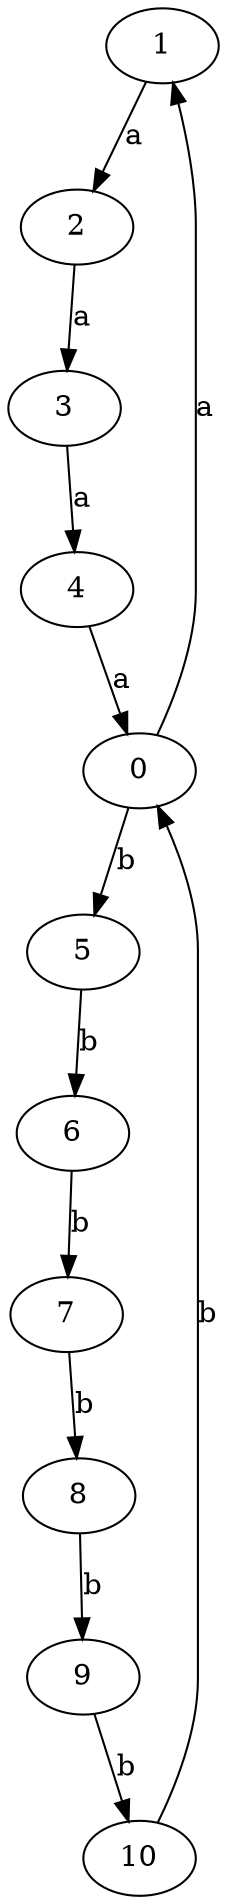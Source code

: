 digraph {
	graph [bb="0,0,98,921"];
	node [label="\N"];
	1	[height=0.5,
		pos="64,903",
		width=0.75];
	2	[height=0.5,
		pos="35,814.5",
		width=0.75];
	1 -> 2	[key=0,
		label=a,
		lp="55.097,858.75",
		pos="e,40.718,832.55 58.271,884.91 54.299,873.06 48.92,857.02 44.335,843.34"];
	3	[height=0.5,
		pos="29,726",
		width=0.75];
	2 -> 3	[key=0,
		label=a,
		lp="35.537,770.25",
		pos="e,30.203,744.35 33.815,796.41 33.006,784.76 31.917,769.05 30.978,755.52"];
	4	[height=0.5,
		pos="35,637.5",
		width=0.75];
	3 -> 4	[key=0,
		label=a,
		lp="35.537,681.75",
		pos="e,33.797,655.85 30.185,707.91 30.994,696.26 32.083,680.55 33.022,667.02"];
	0	[height=0.5,
		pos="63,549",
		width=0.75];
	4 -> 0	[key=0,
		label=a,
		lp="54.508,593.25",
		pos="e,57.48,567.05 40.532,619.41 44.367,607.56 49.56,591.52 53.987,577.84"];
	0 -> 1	[key=0,
		label=a,
		lp="95,726",
		pos="e,72.706,885.6 72.017,566.36 80.53,583.36 92,611 92,636.5 92,815.5 92,815.5 92,815.5 92,836.35 84.548,858.71 77.332,875.47"];
	5	[height=0.5,
		pos="35,460.5",
		width=0.75];
	0 -> 5	[key=0,
		label=b,
		lp="54.883,504.75",
		pos="e,40.52,478.55 57.468,530.91 53.633,519.06 48.44,503.02 44.013,489.34"];
	6	[height=0.5,
		pos="30,372",
		width=0.75];
	5 -> 6	[key=0,
		label=b,
		lp="36.323,416.25",
		pos="e,31.003,390.35 34.012,442.41 33.339,430.76 32.43,415.05 31.649,401.52"];
	7	[height=0.5,
		pos="27,283.5",
		width=0.75];
	6 -> 7	[key=0,
		label=b,
		lp="32.144,327.75",
		pos="e,27.602,301.85 29.407,353.91 29.003,342.26 28.458,326.55 27.989,313.02"];
	8	[height=0.5,
		pos="33,195",
		width=0.75];
	7 -> 8	[key=0,
		label=b,
		lp="33.912,239.25",
		pos="e,31.797,213.35 28.185,265.41 28.994,253.76 30.083,238.05 31.022,224.52"];
	9	[height=0.5,
		pos="35,106.5",
		width=0.75];
	8 -> 9	[key=0,
		label=b,
		lp="37.554,150.75",
		pos="e,34.599,124.85 33.395,176.91 33.665,165.26 34.028,149.55 34.341,136.02"];
	10	[height=0.5,
		pos="63,18",
		width=0.75];
	9 -> 10	[key=0,
		label=b,
		lp="54.883,62.25",
		pos="e,57.48,36.054 40.532,88.41 44.367,76.563 49.56,60.521 53.987,46.843"];
	10 -> 0	[key=0,
		label=b,
		lp="93.375,283.5",
		pos="e,71.395,531.57 71.395,35.431 79.321,52.489 90,80.172 90,105.5 90,461.5 90,461.5 90,461.5 90,482.28 82.814,504.64 75.856,521.42"];
}
